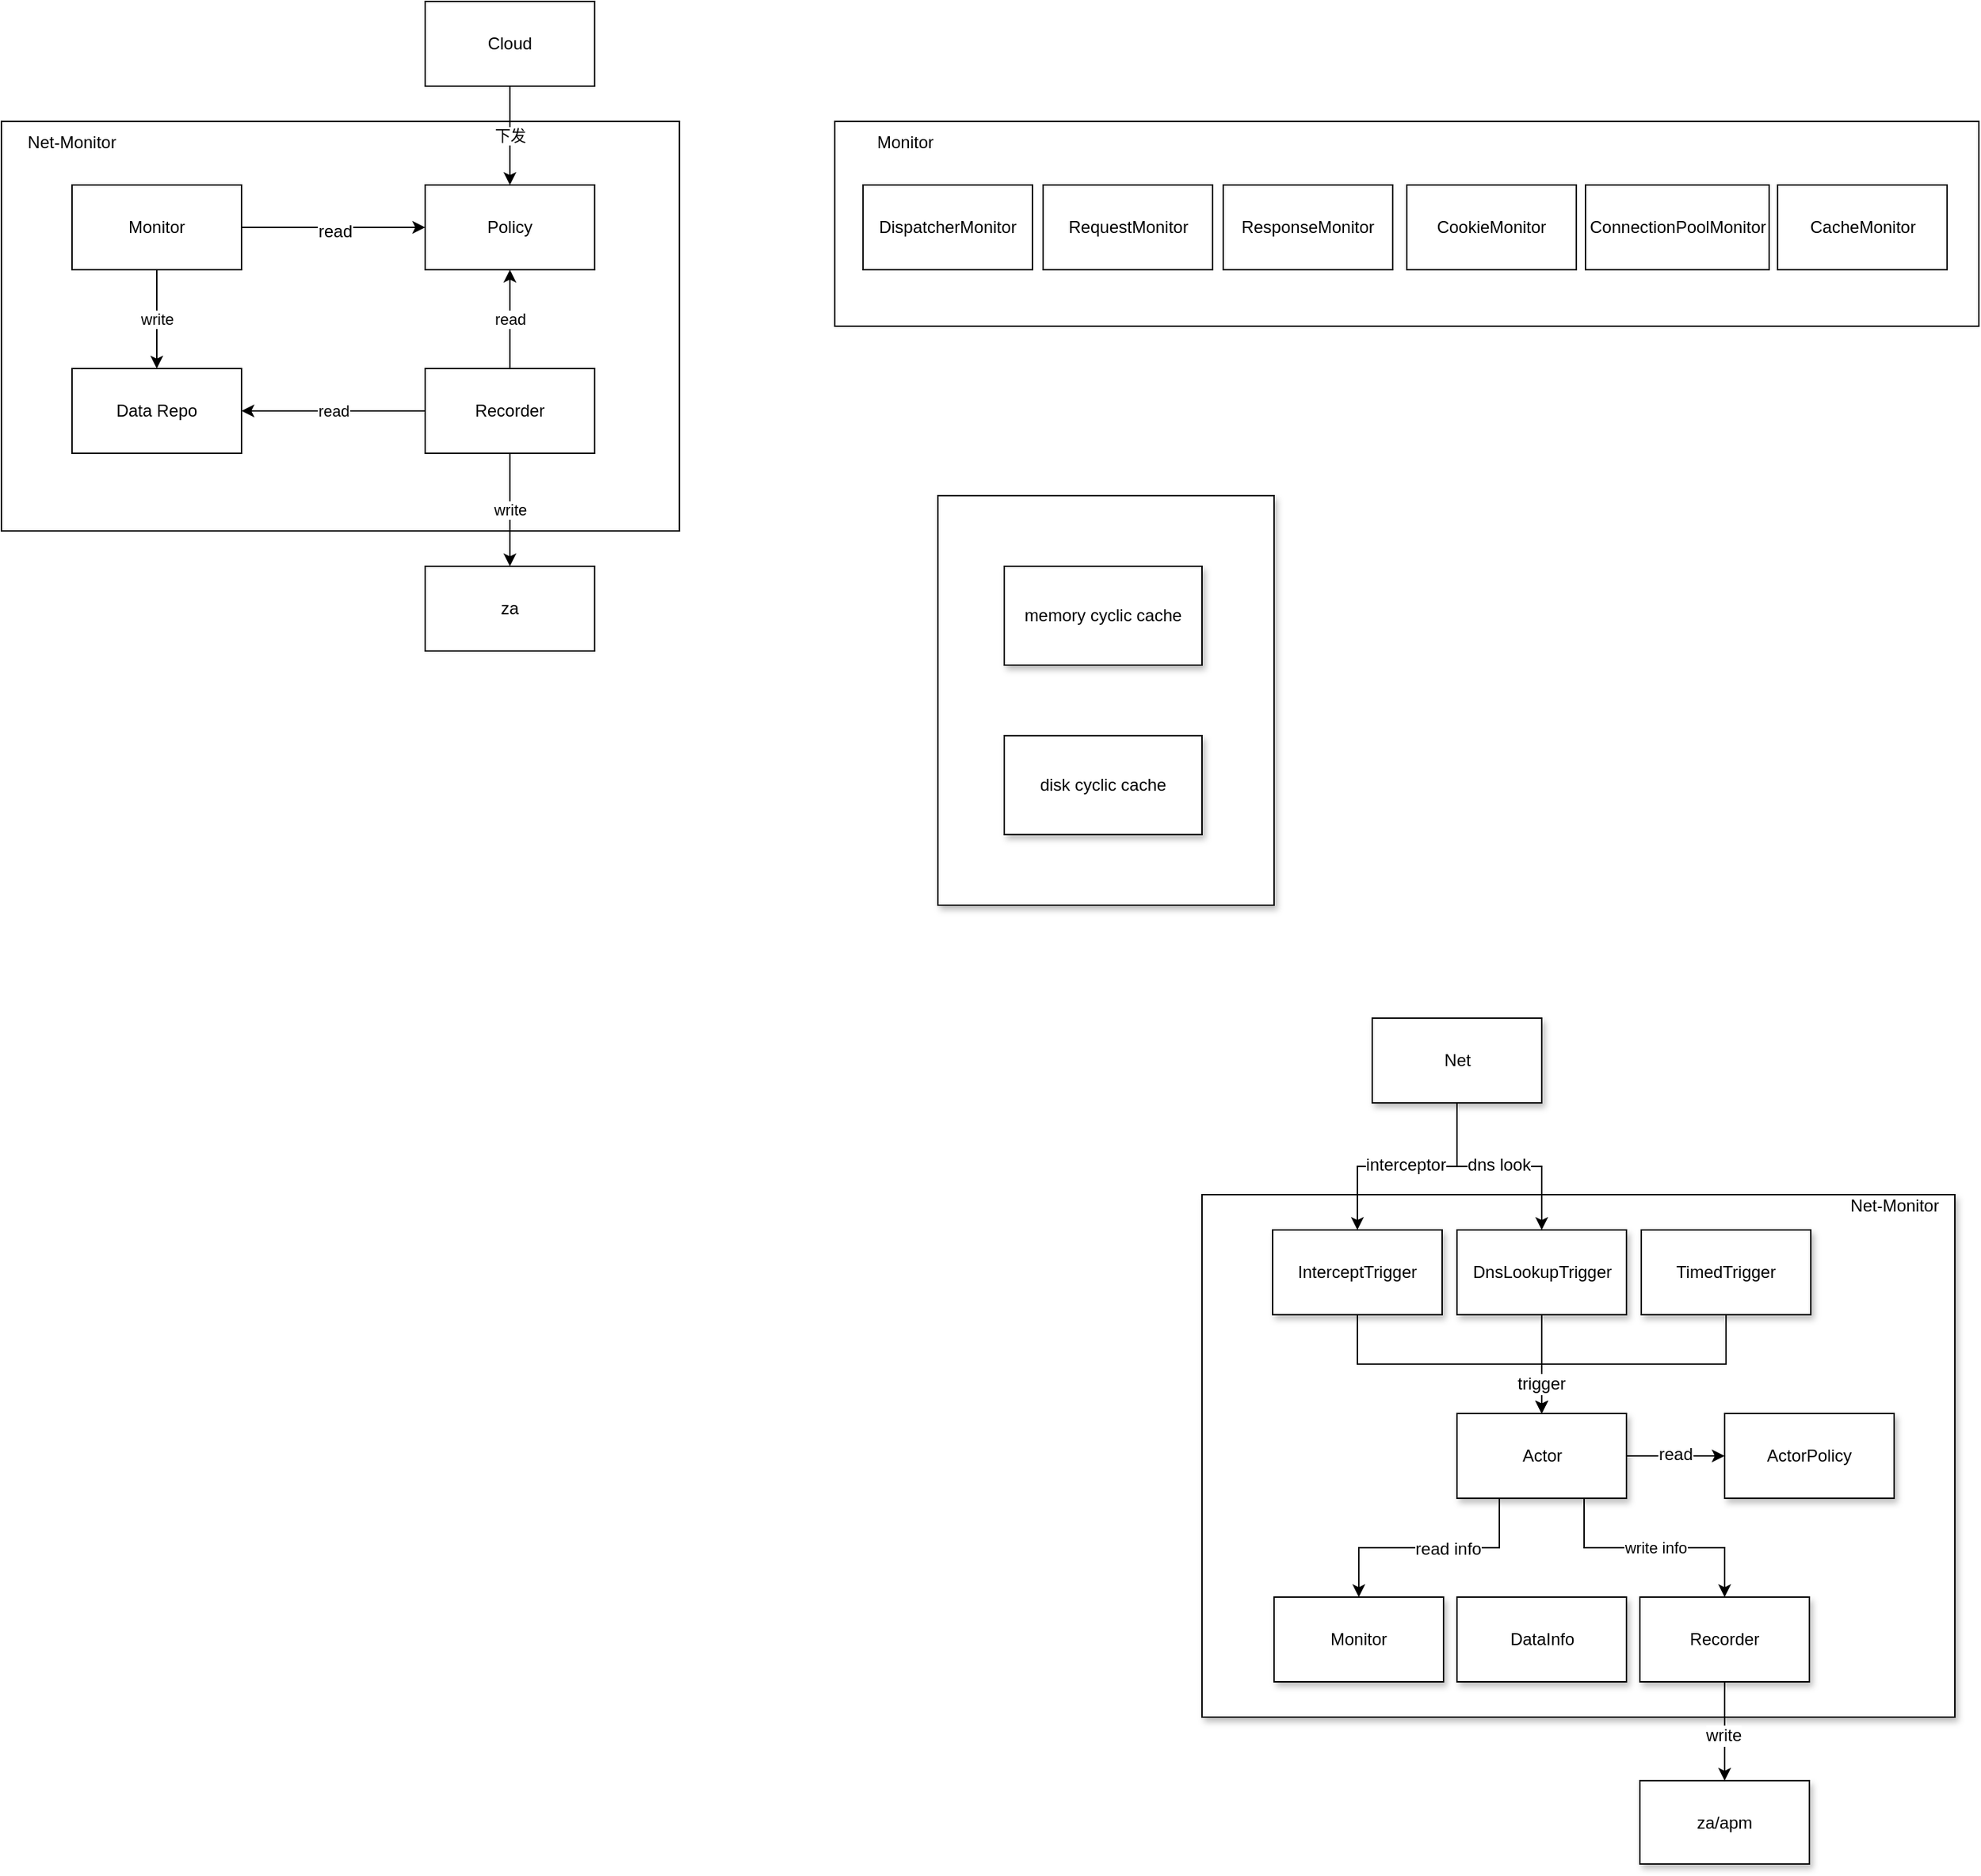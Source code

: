 <mxfile version="10.8.0" type="github"><diagram id="ODRlJLSbJ1PWDYgeRJU7" name="第 1 页"><mxGraphModel dx="1638" dy="731" grid="1" gridSize="10" guides="1" tooltips="1" connect="1" arrows="1" fold="1" page="1" pageScale="1" pageWidth="3300" pageHeight="4681" math="0" shadow="0"><root><mxCell id="0"/><mxCell id="1" parent="0"/><mxCell id="24aDtjW5uFOmCEusT9xI-58" value="" style="rounded=0;whiteSpace=wrap;html=1;shadow=1;" vertex="1" parent="1"><mxGeometry x="1070" y="995" width="533" height="370" as="geometry"/></mxCell><mxCell id="24aDtjW5uFOmCEusT9xI-36" value="" style="rounded=0;whiteSpace=wrap;html=1;shadow=1;" vertex="1" parent="1"><mxGeometry x="883" y="500" width="238" height="290" as="geometry"/></mxCell><mxCell id="24aDtjW5uFOmCEusT9xI-24" value="" style="rounded=0;whiteSpace=wrap;html=1;" vertex="1" parent="1"><mxGeometry x="810" y="235" width="810" height="145" as="geometry"/></mxCell><mxCell id="24aDtjW5uFOmCEusT9xI-16" value="" style="rounded=0;whiteSpace=wrap;html=1;" vertex="1" parent="1"><mxGeometry x="220" y="235" width="480" height="290" as="geometry"/></mxCell><mxCell id="24aDtjW5uFOmCEusT9xI-6" value="write" style="edgeStyle=orthogonalEdgeStyle;rounded=0;orthogonalLoop=1;jettySize=auto;html=1;exitX=0.5;exitY=1;exitDx=0;exitDy=0;" edge="1" parent="1" source="24aDtjW5uFOmCEusT9xI-1" target="24aDtjW5uFOmCEusT9xI-2"><mxGeometry relative="1" as="geometry"/></mxCell><mxCell id="24aDtjW5uFOmCEusT9xI-9" style="edgeStyle=orthogonalEdgeStyle;rounded=0;orthogonalLoop=1;jettySize=auto;html=1;exitX=1;exitY=0.5;exitDx=0;exitDy=0;" edge="1" parent="1" source="24aDtjW5uFOmCEusT9xI-1" target="24aDtjW5uFOmCEusT9xI-4"><mxGeometry relative="1" as="geometry"/></mxCell><mxCell id="24aDtjW5uFOmCEusT9xI-11" value="read&lt;br&gt;" style="text;html=1;resizable=0;points=[];align=center;verticalAlign=middle;labelBackgroundColor=#ffffff;" vertex="1" connectable="0" parent="24aDtjW5uFOmCEusT9xI-9"><mxGeometry x="0.015" y="-3" relative="1" as="geometry"><mxPoint as="offset"/></mxGeometry></mxCell><mxCell id="24aDtjW5uFOmCEusT9xI-1" value="Monitor&lt;br&gt;" style="rounded=0;whiteSpace=wrap;html=1;" vertex="1" parent="1"><mxGeometry x="270" y="280" width="120" height="60" as="geometry"/></mxCell><mxCell id="24aDtjW5uFOmCEusT9xI-2" value="Data Repo" style="rounded=0;whiteSpace=wrap;html=1;" vertex="1" parent="1"><mxGeometry x="270" y="410" width="120" height="60" as="geometry"/></mxCell><mxCell id="24aDtjW5uFOmCEusT9xI-7" value="read" style="edgeStyle=orthogonalEdgeStyle;rounded=0;orthogonalLoop=1;jettySize=auto;html=1;exitX=0;exitY=0.5;exitDx=0;exitDy=0;entryX=1;entryY=0.5;entryDx=0;entryDy=0;" edge="1" parent="1" source="24aDtjW5uFOmCEusT9xI-3" target="24aDtjW5uFOmCEusT9xI-2"><mxGeometry relative="1" as="geometry"/></mxCell><mxCell id="24aDtjW5uFOmCEusT9xI-8" value="read" style="edgeStyle=orthogonalEdgeStyle;rounded=0;orthogonalLoop=1;jettySize=auto;html=1;exitX=0.5;exitY=0;exitDx=0;exitDy=0;entryX=0.5;entryY=1;entryDx=0;entryDy=0;" edge="1" parent="1" source="24aDtjW5uFOmCEusT9xI-3" target="24aDtjW5uFOmCEusT9xI-4"><mxGeometry relative="1" as="geometry"/></mxCell><mxCell id="24aDtjW5uFOmCEusT9xI-12" value="write" style="edgeStyle=orthogonalEdgeStyle;rounded=0;orthogonalLoop=1;jettySize=auto;html=1;exitX=0.5;exitY=1;exitDx=0;exitDy=0;" edge="1" parent="1" source="24aDtjW5uFOmCEusT9xI-3" target="24aDtjW5uFOmCEusT9xI-5"><mxGeometry relative="1" as="geometry"/></mxCell><mxCell id="24aDtjW5uFOmCEusT9xI-3" value="Recorder&lt;br&gt;" style="rounded=0;whiteSpace=wrap;html=1;" vertex="1" parent="1"><mxGeometry x="520" y="410" width="120" height="60" as="geometry"/></mxCell><mxCell id="24aDtjW5uFOmCEusT9xI-4" value="Policy" style="rounded=0;whiteSpace=wrap;html=1;" vertex="1" parent="1"><mxGeometry x="520" y="280" width="120" height="60" as="geometry"/></mxCell><mxCell id="24aDtjW5uFOmCEusT9xI-5" value="za" style="rounded=0;whiteSpace=wrap;html=1;" vertex="1" parent="1"><mxGeometry x="520" y="550" width="120" height="60" as="geometry"/></mxCell><mxCell id="24aDtjW5uFOmCEusT9xI-14" value="下发" style="edgeStyle=orthogonalEdgeStyle;rounded=0;orthogonalLoop=1;jettySize=auto;html=1;exitX=0.5;exitY=1;exitDx=0;exitDy=0;" edge="1" parent="1" source="24aDtjW5uFOmCEusT9xI-13" target="24aDtjW5uFOmCEusT9xI-4"><mxGeometry relative="1" as="geometry"/></mxCell><mxCell id="24aDtjW5uFOmCEusT9xI-13" value="Cloud" style="rounded=0;whiteSpace=wrap;html=1;" vertex="1" parent="1"><mxGeometry x="520" y="150" width="120" height="60" as="geometry"/></mxCell><mxCell id="24aDtjW5uFOmCEusT9xI-17" value="Net-Monitor" style="text;html=1;strokeColor=none;fillColor=none;align=center;verticalAlign=middle;whiteSpace=wrap;rounded=0;" vertex="1" parent="1"><mxGeometry x="230" y="240" width="80" height="20" as="geometry"/></mxCell><mxCell id="24aDtjW5uFOmCEusT9xI-18" value="&lt;span&gt;DispatcherMonitor&lt;/span&gt;" style="rounded=0;whiteSpace=wrap;html=1;" vertex="1" parent="1"><mxGeometry x="830" y="280" width="120" height="60" as="geometry"/></mxCell><mxCell id="24aDtjW5uFOmCEusT9xI-19" value="&lt;span&gt;ConnectionPoolMonitor&lt;/span&gt;" style="rounded=0;whiteSpace=wrap;html=1;" vertex="1" parent="1"><mxGeometry x="1341.5" y="280" width="130" height="60" as="geometry"/></mxCell><mxCell id="24aDtjW5uFOmCEusT9xI-20" value="&lt;span&gt;RequestMonitor&lt;/span&gt;" style="rounded=0;whiteSpace=wrap;html=1;" vertex="1" parent="1"><mxGeometry x="957.5" y="280" width="120" height="60" as="geometry"/></mxCell><mxCell id="24aDtjW5uFOmCEusT9xI-21" value="&lt;span&gt;CookieMonitor&lt;/span&gt;" style="rounded=0;whiteSpace=wrap;html=1;" vertex="1" parent="1"><mxGeometry x="1215" y="280" width="120" height="60" as="geometry"/></mxCell><mxCell id="24aDtjW5uFOmCEusT9xI-22" value="&lt;span&gt;CacheMonitor&lt;/span&gt;" style="rounded=0;whiteSpace=wrap;html=1;" vertex="1" parent="1"><mxGeometry x="1477.5" y="280" width="120" height="60" as="geometry"/></mxCell><mxCell id="24aDtjW5uFOmCEusT9xI-23" value="ResponseMonitor" style="rounded=0;whiteSpace=wrap;html=1;" vertex="1" parent="1"><mxGeometry x="1085" y="280" width="120" height="60" as="geometry"/></mxCell><mxCell id="24aDtjW5uFOmCEusT9xI-25" value="Monitor" style="text;html=1;strokeColor=none;fillColor=none;align=center;verticalAlign=middle;whiteSpace=wrap;rounded=0;" vertex="1" parent="1"><mxGeometry x="840" y="240" width="40" height="20" as="geometry"/></mxCell><mxCell id="24aDtjW5uFOmCEusT9xI-34" value="memory cyclic cache" style="rounded=0;whiteSpace=wrap;html=1;shadow=1;" vertex="1" parent="1"><mxGeometry x="930" y="550" width="140" height="70" as="geometry"/></mxCell><mxCell id="24aDtjW5uFOmCEusT9xI-35" value="&lt;span&gt;disk cyclic cache&lt;/span&gt;" style="rounded=0;whiteSpace=wrap;html=1;shadow=1;" vertex="1" parent="1"><mxGeometry x="930" y="670" width="140" height="70" as="geometry"/></mxCell><mxCell id="24aDtjW5uFOmCEusT9xI-42" style="edgeStyle=orthogonalEdgeStyle;rounded=0;orthogonalLoop=1;jettySize=auto;html=1;exitX=1;exitY=0.5;exitDx=0;exitDy=0;" edge="1" parent="1" source="24aDtjW5uFOmCEusT9xI-37" target="24aDtjW5uFOmCEusT9xI-41"><mxGeometry relative="1" as="geometry"/></mxCell><mxCell id="24aDtjW5uFOmCEusT9xI-43" value="read" style="text;html=1;resizable=0;points=[];align=center;verticalAlign=middle;labelBackgroundColor=#ffffff;" vertex="1" connectable="0" parent="24aDtjW5uFOmCEusT9xI-42"><mxGeometry x="0.253" y="1" relative="1" as="geometry"><mxPoint x="-9" as="offset"/></mxGeometry></mxCell><mxCell id="24aDtjW5uFOmCEusT9xI-47" style="edgeStyle=orthogonalEdgeStyle;rounded=0;orthogonalLoop=1;jettySize=auto;html=1;exitX=0.25;exitY=1;exitDx=0;exitDy=0;entryX=0.5;entryY=0;entryDx=0;entryDy=0;" edge="1" parent="1" source="24aDtjW5uFOmCEusT9xI-37" target="24aDtjW5uFOmCEusT9xI-38"><mxGeometry relative="1" as="geometry"/></mxCell><mxCell id="24aDtjW5uFOmCEusT9xI-48" value="read info" style="text;html=1;resizable=0;points=[];align=center;verticalAlign=middle;labelBackgroundColor=#ffffff;" vertex="1" connectable="0" parent="24aDtjW5uFOmCEusT9xI-47"><mxGeometry x="-0.15" y="1" relative="1" as="geometry"><mxPoint as="offset"/></mxGeometry></mxCell><mxCell id="24aDtjW5uFOmCEusT9xI-49" value="write info" style="edgeStyle=orthogonalEdgeStyle;rounded=0;orthogonalLoop=1;jettySize=auto;html=1;exitX=0.75;exitY=1;exitDx=0;exitDy=0;" edge="1" parent="1" source="24aDtjW5uFOmCEusT9xI-37" target="24aDtjW5uFOmCEusT9xI-39"><mxGeometry relative="1" as="geometry"/></mxCell><mxCell id="24aDtjW5uFOmCEusT9xI-37" value="Actor" style="rounded=0;whiteSpace=wrap;html=1;shadow=1;" vertex="1" parent="1"><mxGeometry x="1250.5" y="1150" width="120" height="60" as="geometry"/></mxCell><mxCell id="24aDtjW5uFOmCEusT9xI-38" value="Monitor" style="rounded=0;whiteSpace=wrap;html=1;shadow=1;" vertex="1" parent="1"><mxGeometry x="1121" y="1280" width="120" height="60" as="geometry"/></mxCell><mxCell id="24aDtjW5uFOmCEusT9xI-66" style="edgeStyle=orthogonalEdgeStyle;rounded=0;orthogonalLoop=1;jettySize=auto;html=1;exitX=0.5;exitY=1;exitDx=0;exitDy=0;entryX=0.5;entryY=0;entryDx=0;entryDy=0;" edge="1" parent="1" source="24aDtjW5uFOmCEusT9xI-39" target="24aDtjW5uFOmCEusT9xI-65"><mxGeometry relative="1" as="geometry"/></mxCell><mxCell id="24aDtjW5uFOmCEusT9xI-67" value="write" style="text;html=1;resizable=0;points=[];align=center;verticalAlign=middle;labelBackgroundColor=#ffffff;" vertex="1" connectable="0" parent="24aDtjW5uFOmCEusT9xI-66"><mxGeometry x="0.086" y="-1" relative="1" as="geometry"><mxPoint as="offset"/></mxGeometry></mxCell><mxCell id="24aDtjW5uFOmCEusT9xI-39" value="Recorder&lt;br&gt;" style="rounded=0;whiteSpace=wrap;html=1;shadow=1;" vertex="1" parent="1"><mxGeometry x="1380" y="1280" width="120" height="60" as="geometry"/></mxCell><mxCell id="24aDtjW5uFOmCEusT9xI-40" value="DataInfo" style="rounded=0;whiteSpace=wrap;html=1;shadow=1;" vertex="1" parent="1"><mxGeometry x="1250.5" y="1280" width="120" height="60" as="geometry"/></mxCell><mxCell id="24aDtjW5uFOmCEusT9xI-41" value="ActorPolicy" style="rounded=0;whiteSpace=wrap;html=1;shadow=1;" vertex="1" parent="1"><mxGeometry x="1440" y="1150" width="120" height="60" as="geometry"/></mxCell><mxCell id="24aDtjW5uFOmCEusT9xI-55" style="edgeStyle=orthogonalEdgeStyle;rounded=0;orthogonalLoop=1;jettySize=auto;html=1;exitX=0.5;exitY=1;exitDx=0;exitDy=0;" edge="1" parent="1" source="24aDtjW5uFOmCEusT9xI-44" target="24aDtjW5uFOmCEusT9xI-37"><mxGeometry relative="1" as="geometry"/></mxCell><mxCell id="24aDtjW5uFOmCEusT9xI-44" value="InterceptTrigger" style="rounded=0;whiteSpace=wrap;html=1;shadow=1;" vertex="1" parent="1"><mxGeometry x="1120" y="1020" width="120" height="60" as="geometry"/></mxCell><mxCell id="24aDtjW5uFOmCEusT9xI-54" style="edgeStyle=orthogonalEdgeStyle;rounded=0;orthogonalLoop=1;jettySize=auto;html=1;exitX=0.5;exitY=1;exitDx=0;exitDy=0;entryX=0.5;entryY=0;entryDx=0;entryDy=0;" edge="1" parent="1" source="24aDtjW5uFOmCEusT9xI-45" target="24aDtjW5uFOmCEusT9xI-37"><mxGeometry relative="1" as="geometry"/></mxCell><mxCell id="24aDtjW5uFOmCEusT9xI-45" value="DnsLookupTrigger" style="rounded=0;whiteSpace=wrap;html=1;shadow=1;" vertex="1" parent="1"><mxGeometry x="1250.5" y="1020" width="120" height="60" as="geometry"/></mxCell><mxCell id="24aDtjW5uFOmCEusT9xI-56" style="edgeStyle=orthogonalEdgeStyle;rounded=0;orthogonalLoop=1;jettySize=auto;html=1;exitX=0.5;exitY=1;exitDx=0;exitDy=0;entryX=0.5;entryY=0;entryDx=0;entryDy=0;" edge="1" parent="1" source="24aDtjW5uFOmCEusT9xI-46" target="24aDtjW5uFOmCEusT9xI-37"><mxGeometry relative="1" as="geometry"/></mxCell><mxCell id="24aDtjW5uFOmCEusT9xI-57" value="trigger" style="text;html=1;resizable=0;points=[];align=center;verticalAlign=middle;labelBackgroundColor=#ffffff;" vertex="1" connectable="0" parent="24aDtjW5uFOmCEusT9xI-56"><mxGeometry x="0.853" y="-2" relative="1" as="geometry"><mxPoint x="1.5" y="-7" as="offset"/></mxGeometry></mxCell><mxCell id="24aDtjW5uFOmCEusT9xI-46" value="TimedTrigger" style="rounded=0;whiteSpace=wrap;html=1;shadow=1;" vertex="1" parent="1"><mxGeometry x="1381" y="1020" width="120" height="60" as="geometry"/></mxCell><mxCell id="24aDtjW5uFOmCEusT9xI-59" value="Net-Monitor" style="text;html=1;strokeColor=none;fillColor=none;align=center;verticalAlign=middle;whiteSpace=wrap;rounded=0;shadow=1;" vertex="1" parent="1"><mxGeometry x="1520.5" y="995" width="79" height="15" as="geometry"/></mxCell><mxCell id="24aDtjW5uFOmCEusT9xI-61" style="edgeStyle=orthogonalEdgeStyle;rounded=0;orthogonalLoop=1;jettySize=auto;html=1;exitX=0.5;exitY=1;exitDx=0;exitDy=0;entryX=0.5;entryY=0;entryDx=0;entryDy=0;" edge="1" parent="1" source="24aDtjW5uFOmCEusT9xI-60" target="24aDtjW5uFOmCEusT9xI-44"><mxGeometry relative="1" as="geometry"/></mxCell><mxCell id="24aDtjW5uFOmCEusT9xI-64" value="interceptor" style="text;html=1;resizable=0;points=[];align=center;verticalAlign=middle;labelBackgroundColor=#ffffff;" vertex="1" connectable="0" parent="24aDtjW5uFOmCEusT9xI-61"><mxGeometry x="0.118" y="-1" relative="1" as="geometry"><mxPoint x="8" as="offset"/></mxGeometry></mxCell><mxCell id="24aDtjW5uFOmCEusT9xI-62" style="edgeStyle=orthogonalEdgeStyle;rounded=0;orthogonalLoop=1;jettySize=auto;html=1;exitX=0.5;exitY=1;exitDx=0;exitDy=0;" edge="1" parent="1" source="24aDtjW5uFOmCEusT9xI-60" target="24aDtjW5uFOmCEusT9xI-45"><mxGeometry relative="1" as="geometry"/></mxCell><mxCell id="24aDtjW5uFOmCEusT9xI-63" value="dns look" style="text;html=1;resizable=0;points=[];align=center;verticalAlign=middle;labelBackgroundColor=#ffffff;" vertex="1" connectable="0" parent="24aDtjW5uFOmCEusT9xI-62"><mxGeometry x="-0.12" y="3" relative="1" as="geometry"><mxPoint x="8" y="2" as="offset"/></mxGeometry></mxCell><mxCell id="24aDtjW5uFOmCEusT9xI-60" value="Net" style="rounded=0;whiteSpace=wrap;html=1;shadow=1;" vertex="1" parent="1"><mxGeometry x="1190.5" y="870" width="120" height="60" as="geometry"/></mxCell><mxCell id="24aDtjW5uFOmCEusT9xI-65" value="za/apm" style="rounded=0;whiteSpace=wrap;html=1;shadow=1;" vertex="1" parent="1"><mxGeometry x="1380" y="1410" width="120" height="59" as="geometry"/></mxCell></root></mxGraphModel></diagram></mxfile>